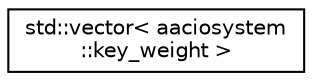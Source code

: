 digraph "Graphical Class Hierarchy"
{
  edge [fontname="Helvetica",fontsize="10",labelfontname="Helvetica",labelfontsize="10"];
  node [fontname="Helvetica",fontsize="10",shape=record];
  rankdir="LR";
  Node0 [label="std::vector\< aaciosystem\l::key_weight \>",height=0.2,width=0.4,color="black", fillcolor="white", style="filled",URL="$classstd_1_1vector.html"];
}
